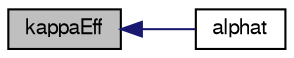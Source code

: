digraph "kappaEff"
{
  bgcolor="transparent";
  edge [fontname="FreeSans",fontsize="10",labelfontname="FreeSans",labelfontsize="10"];
  node [fontname="FreeSans",fontsize="10",shape=record];
  rankdir="LR";
  Node842 [label="kappaEff",height=0.2,width=0.4,color="black", fillcolor="grey75", style="filled", fontcolor="black"];
  Node842 -> Node843 [dir="back",color="midnightblue",fontsize="10",style="solid",fontname="FreeSans"];
  Node843 [label="alphat",height=0.2,width=0.4,color="black",URL="$a30818.html#a7385447c8d05dcced28217700b31b1eb",tooltip="Return the turbulence thermal diffusivity for a patch. "];
}
